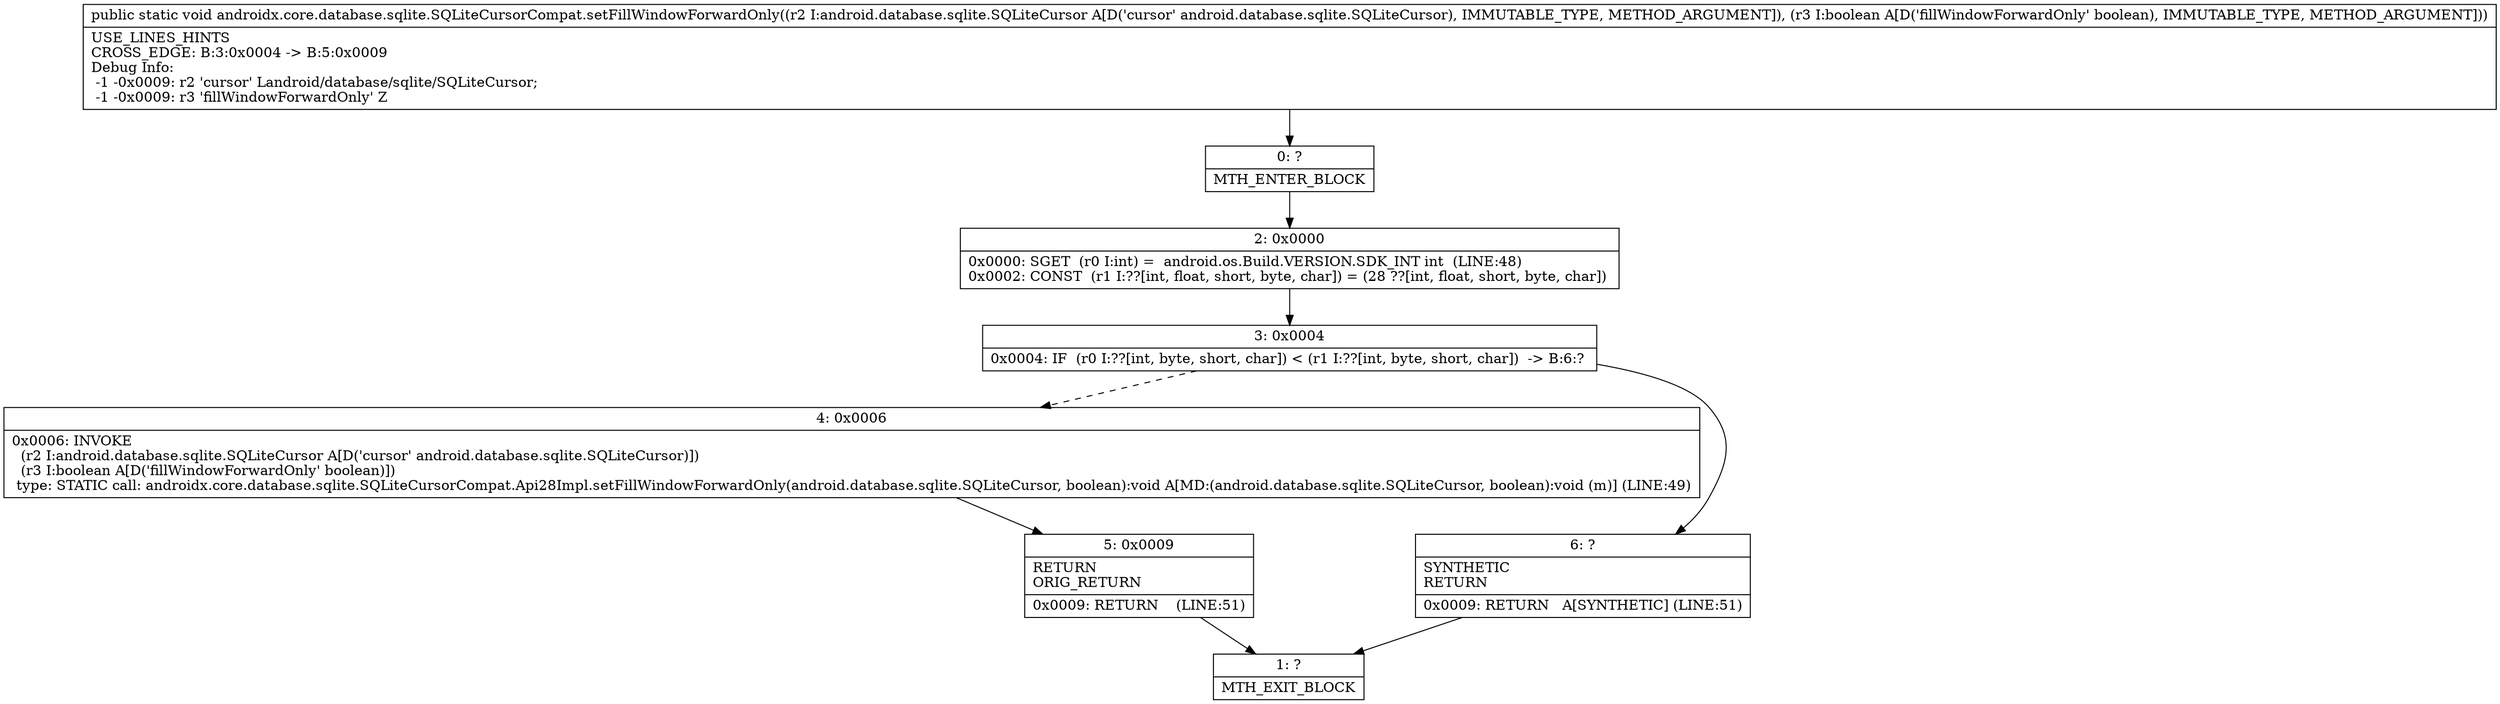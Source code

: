 digraph "CFG forandroidx.core.database.sqlite.SQLiteCursorCompat.setFillWindowForwardOnly(Landroid\/database\/sqlite\/SQLiteCursor;Z)V" {
Node_0 [shape=record,label="{0\:\ ?|MTH_ENTER_BLOCK\l}"];
Node_2 [shape=record,label="{2\:\ 0x0000|0x0000: SGET  (r0 I:int) =  android.os.Build.VERSION.SDK_INT int  (LINE:48)\l0x0002: CONST  (r1 I:??[int, float, short, byte, char]) = (28 ??[int, float, short, byte, char]) \l}"];
Node_3 [shape=record,label="{3\:\ 0x0004|0x0004: IF  (r0 I:??[int, byte, short, char]) \< (r1 I:??[int, byte, short, char])  \-\> B:6:? \l}"];
Node_4 [shape=record,label="{4\:\ 0x0006|0x0006: INVOKE  \l  (r2 I:android.database.sqlite.SQLiteCursor A[D('cursor' android.database.sqlite.SQLiteCursor)])\l  (r3 I:boolean A[D('fillWindowForwardOnly' boolean)])\l type: STATIC call: androidx.core.database.sqlite.SQLiteCursorCompat.Api28Impl.setFillWindowForwardOnly(android.database.sqlite.SQLiteCursor, boolean):void A[MD:(android.database.sqlite.SQLiteCursor, boolean):void (m)] (LINE:49)\l}"];
Node_5 [shape=record,label="{5\:\ 0x0009|RETURN\lORIG_RETURN\l|0x0009: RETURN    (LINE:51)\l}"];
Node_1 [shape=record,label="{1\:\ ?|MTH_EXIT_BLOCK\l}"];
Node_6 [shape=record,label="{6\:\ ?|SYNTHETIC\lRETURN\l|0x0009: RETURN   A[SYNTHETIC] (LINE:51)\l}"];
MethodNode[shape=record,label="{public static void androidx.core.database.sqlite.SQLiteCursorCompat.setFillWindowForwardOnly((r2 I:android.database.sqlite.SQLiteCursor A[D('cursor' android.database.sqlite.SQLiteCursor), IMMUTABLE_TYPE, METHOD_ARGUMENT]), (r3 I:boolean A[D('fillWindowForwardOnly' boolean), IMMUTABLE_TYPE, METHOD_ARGUMENT]))  | USE_LINES_HINTS\lCROSS_EDGE: B:3:0x0004 \-\> B:5:0x0009\lDebug Info:\l  \-1 \-0x0009: r2 'cursor' Landroid\/database\/sqlite\/SQLiteCursor;\l  \-1 \-0x0009: r3 'fillWindowForwardOnly' Z\l}"];
MethodNode -> Node_0;Node_0 -> Node_2;
Node_2 -> Node_3;
Node_3 -> Node_4[style=dashed];
Node_3 -> Node_6;
Node_4 -> Node_5;
Node_5 -> Node_1;
Node_6 -> Node_1;
}

